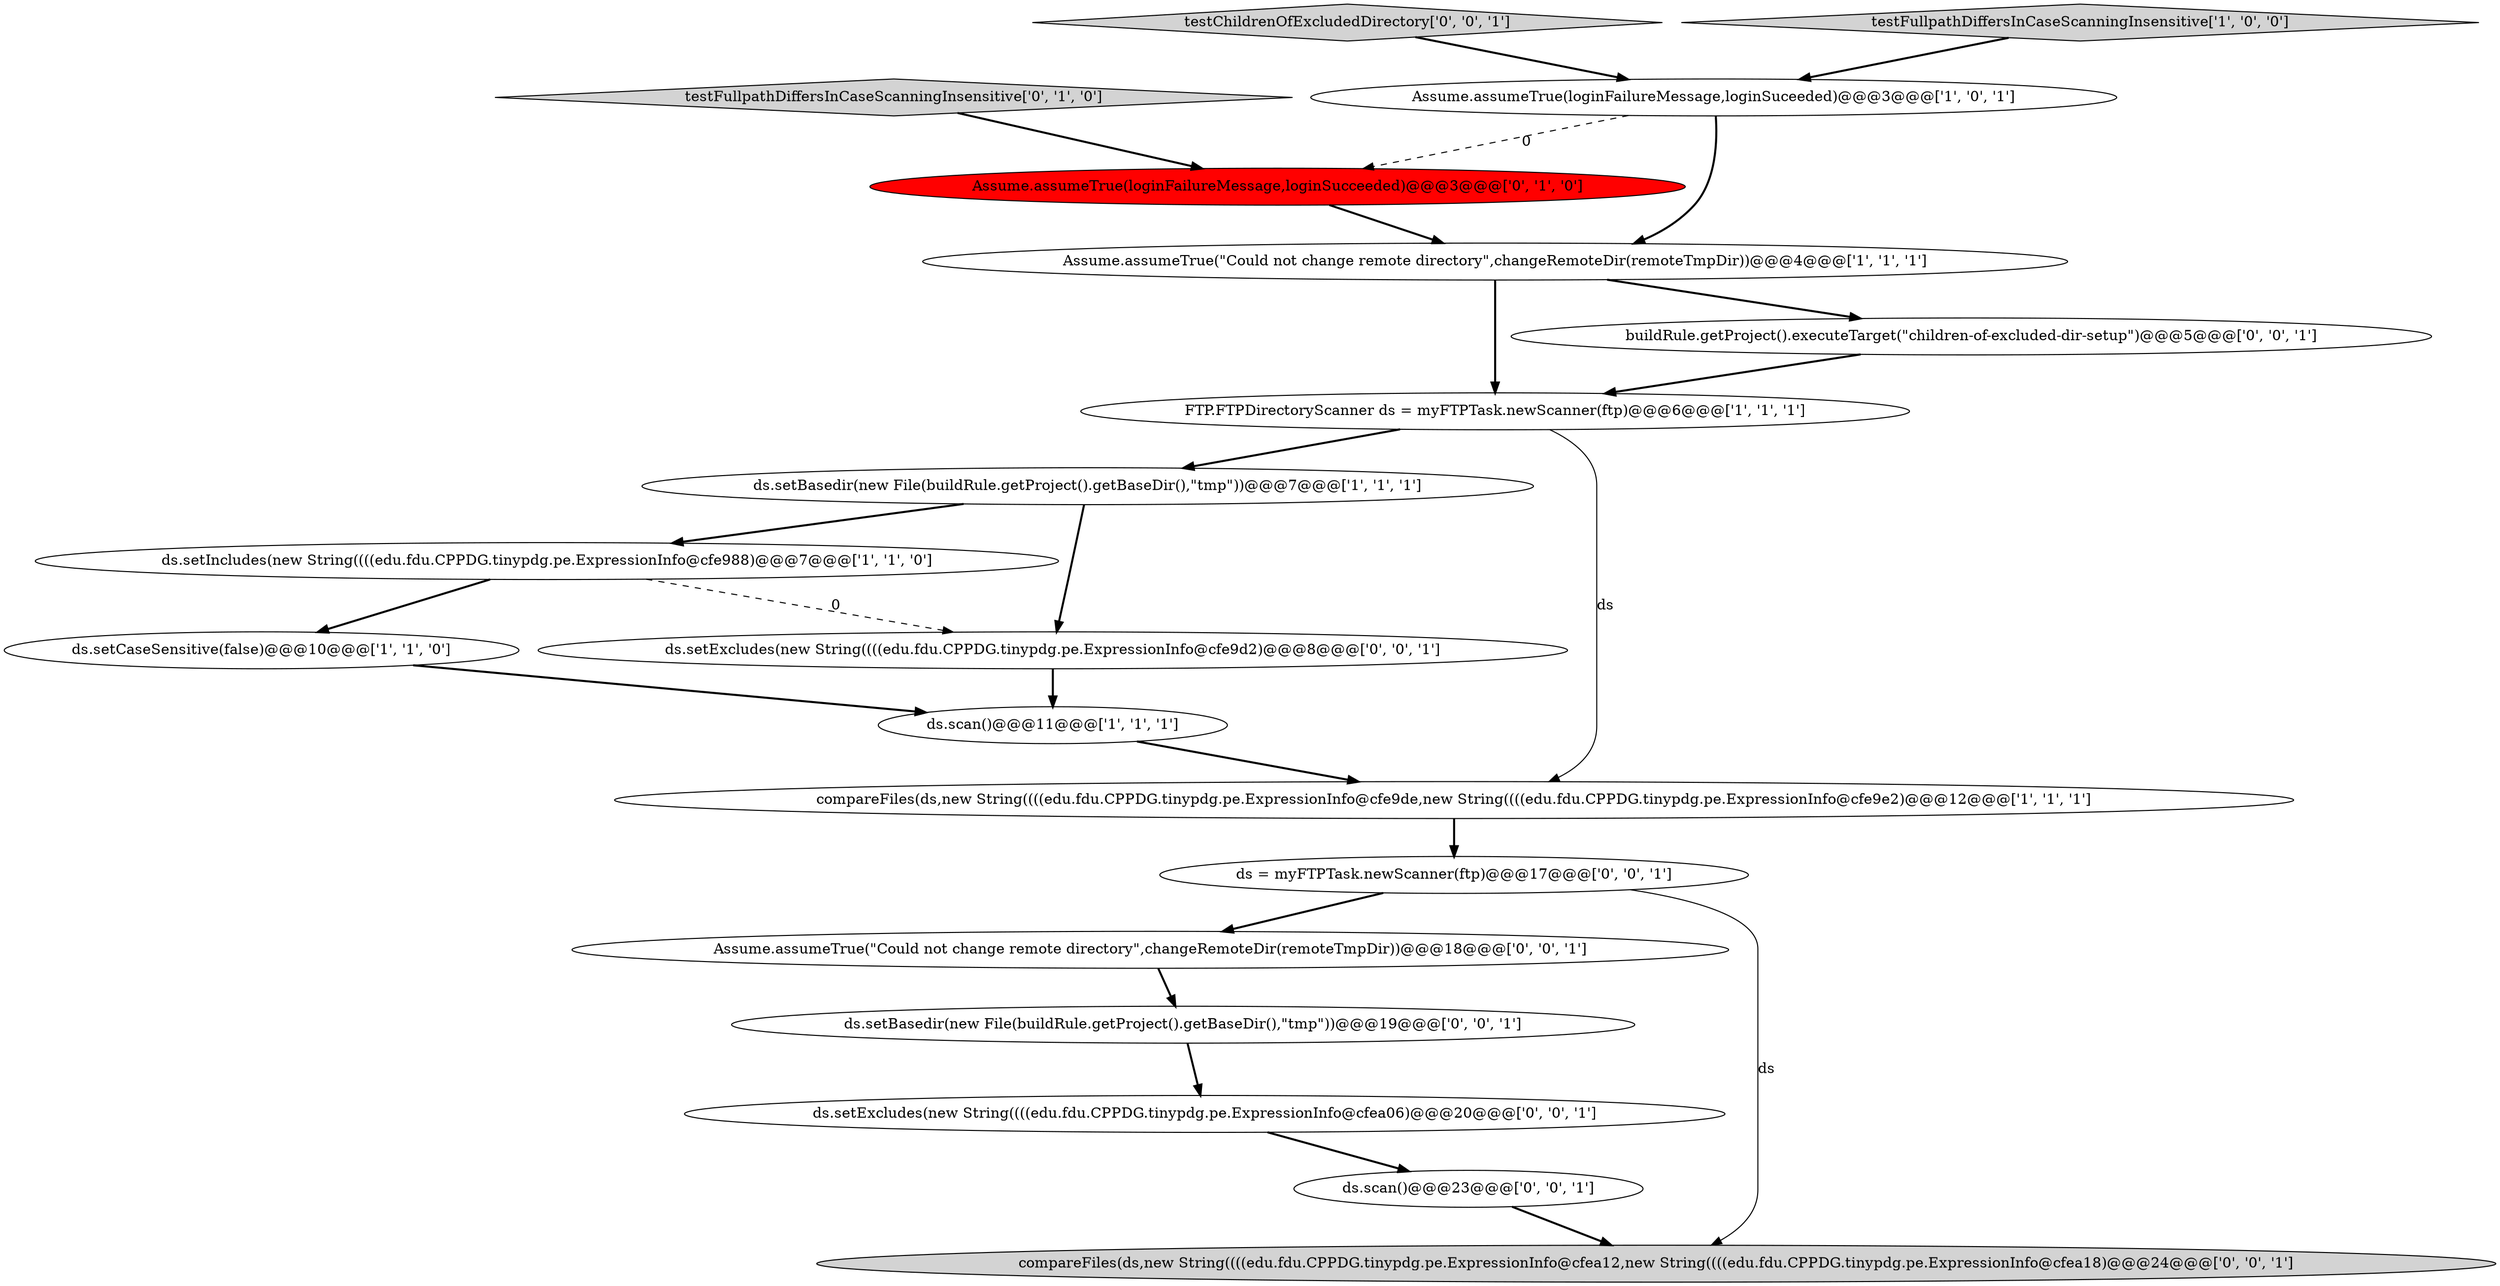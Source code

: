 digraph {
8 [style = filled, label = "ds.setCaseSensitive(false)@@@10@@@['1', '1', '0']", fillcolor = white, shape = ellipse image = "AAA0AAABBB1BBB"];
0 [style = filled, label = "FTP.FTPDirectoryScanner ds = myFTPTask.newScanner(ftp)@@@6@@@['1', '1', '1']", fillcolor = white, shape = ellipse image = "AAA0AAABBB1BBB"];
12 [style = filled, label = "ds = myFTPTask.newScanner(ftp)@@@17@@@['0', '0', '1']", fillcolor = white, shape = ellipse image = "AAA0AAABBB3BBB"];
16 [style = filled, label = "ds.scan()@@@23@@@['0', '0', '1']", fillcolor = white, shape = ellipse image = "AAA0AAABBB3BBB"];
5 [style = filled, label = "ds.setBasedir(new File(buildRule.getProject().getBaseDir(),\"tmp\"))@@@7@@@['1', '1', '1']", fillcolor = white, shape = ellipse image = "AAA0AAABBB1BBB"];
14 [style = filled, label = "testChildrenOfExcludedDirectory['0', '0', '1']", fillcolor = lightgray, shape = diamond image = "AAA0AAABBB3BBB"];
2 [style = filled, label = "Assume.assumeTrue(\"Could not change remote directory\",changeRemoteDir(remoteTmpDir))@@@4@@@['1', '1', '1']", fillcolor = white, shape = ellipse image = "AAA0AAABBB1BBB"];
1 [style = filled, label = "ds.setIncludes(new String((((edu.fdu.CPPDG.tinypdg.pe.ExpressionInfo@cfe988)@@@7@@@['1', '1', '0']", fillcolor = white, shape = ellipse image = "AAA0AAABBB1BBB"];
6 [style = filled, label = "compareFiles(ds,new String((((edu.fdu.CPPDG.tinypdg.pe.ExpressionInfo@cfe9de,new String((((edu.fdu.CPPDG.tinypdg.pe.ExpressionInfo@cfe9e2)@@@12@@@['1', '1', '1']", fillcolor = white, shape = ellipse image = "AAA0AAABBB1BBB"];
9 [style = filled, label = "testFullpathDiffersInCaseScanningInsensitive['0', '1', '0']", fillcolor = lightgray, shape = diamond image = "AAA0AAABBB2BBB"];
3 [style = filled, label = "ds.scan()@@@11@@@['1', '1', '1']", fillcolor = white, shape = ellipse image = "AAA0AAABBB1BBB"];
10 [style = filled, label = "Assume.assumeTrue(loginFailureMessage,loginSucceeded)@@@3@@@['0', '1', '0']", fillcolor = red, shape = ellipse image = "AAA1AAABBB2BBB"];
11 [style = filled, label = "Assume.assumeTrue(\"Could not change remote directory\",changeRemoteDir(remoteTmpDir))@@@18@@@['0', '0', '1']", fillcolor = white, shape = ellipse image = "AAA0AAABBB3BBB"];
15 [style = filled, label = "ds.setExcludes(new String((((edu.fdu.CPPDG.tinypdg.pe.ExpressionInfo@cfea06)@@@20@@@['0', '0', '1']", fillcolor = white, shape = ellipse image = "AAA0AAABBB3BBB"];
17 [style = filled, label = "ds.setBasedir(new File(buildRule.getProject().getBaseDir(),\"tmp\"))@@@19@@@['0', '0', '1']", fillcolor = white, shape = ellipse image = "AAA0AAABBB3BBB"];
18 [style = filled, label = "ds.setExcludes(new String((((edu.fdu.CPPDG.tinypdg.pe.ExpressionInfo@cfe9d2)@@@8@@@['0', '0', '1']", fillcolor = white, shape = ellipse image = "AAA0AAABBB3BBB"];
19 [style = filled, label = "compareFiles(ds,new String((((edu.fdu.CPPDG.tinypdg.pe.ExpressionInfo@cfea12,new String((((edu.fdu.CPPDG.tinypdg.pe.ExpressionInfo@cfea18)@@@24@@@['0', '0', '1']", fillcolor = lightgray, shape = ellipse image = "AAA0AAABBB3BBB"];
4 [style = filled, label = "testFullpathDiffersInCaseScanningInsensitive['1', '0', '0']", fillcolor = lightgray, shape = diamond image = "AAA0AAABBB1BBB"];
7 [style = filled, label = "Assume.assumeTrue(loginFailureMessage,loginSuceeded)@@@3@@@['1', '0', '1']", fillcolor = white, shape = ellipse image = "AAA0AAABBB1BBB"];
13 [style = filled, label = "buildRule.getProject().executeTarget(\"children-of-excluded-dir-setup\")@@@5@@@['0', '0', '1']", fillcolor = white, shape = ellipse image = "AAA0AAABBB3BBB"];
18->3 [style = bold, label=""];
1->8 [style = bold, label=""];
8->3 [style = bold, label=""];
12->11 [style = bold, label=""];
3->6 [style = bold, label=""];
1->18 [style = dashed, label="0"];
5->18 [style = bold, label=""];
9->10 [style = bold, label=""];
16->19 [style = bold, label=""];
15->16 [style = bold, label=""];
4->7 [style = bold, label=""];
14->7 [style = bold, label=""];
2->13 [style = bold, label=""];
12->19 [style = solid, label="ds"];
5->1 [style = bold, label=""];
2->0 [style = bold, label=""];
7->2 [style = bold, label=""];
17->15 [style = bold, label=""];
11->17 [style = bold, label=""];
7->10 [style = dashed, label="0"];
10->2 [style = bold, label=""];
0->6 [style = solid, label="ds"];
0->5 [style = bold, label=""];
13->0 [style = bold, label=""];
6->12 [style = bold, label=""];
}

